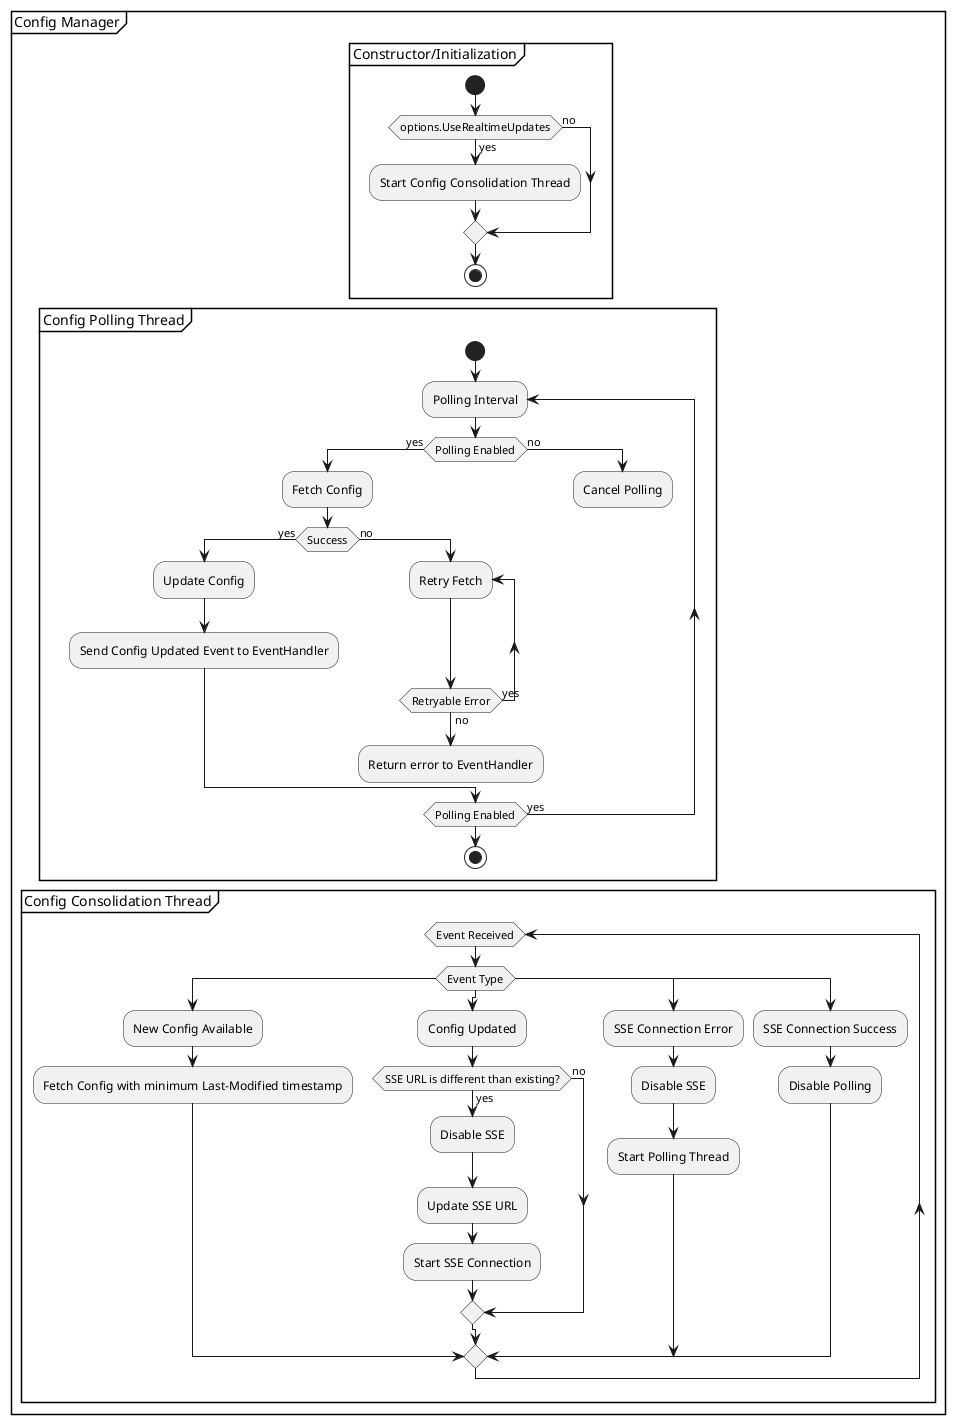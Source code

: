@startuml
'DevCycle Config Manager
group Config Manager
group Constructor/Initialization
start
    if (options.UseRealtimeUpdates) then (yes)
        :Start Config Consolidation Thread;
    else (no)
    endif
stop
end group

group Config Polling Thread
start
    repeat :Polling Interval;
        if (Polling Enabled) then (yes)
            :Fetch Config;
            if (Success) then (yes)
                :Update Config;
                :Send Config Updated Event to EventHandler;
        else (no)
            repeat :Retry Fetch;
            repeat while (Retryable Error) is (yes) not (no)
            :Return error to EventHandler;
            kill
        endif
        else (no)
        :Cancel Polling;
        kill
        endif
    repeat while (Polling Enabled) is (yes)
stop
end group


group Config Consolidation Thread

    while (Event Received)
    switch (Event Type)
        case ()
            :New Config Available;
            :Fetch Config with minimum Last-Modified timestamp;
        case ()
            :Config Updated;
            if (SSE URL is different than existing?) then (yes)
                :Disable SSE;
                :Update SSE URL;
                :Start SSE Connection;
            else (no)
            endif
        case ()
            :SSE Connection Error;
            :Disable SSE;
            :Start Polling Thread;
        case ()
            :SSE Connection Success;
            :Disable Polling;
    endswitch
  endwhile
  -[hidden]->
  detach
end group
end group
@enduml
